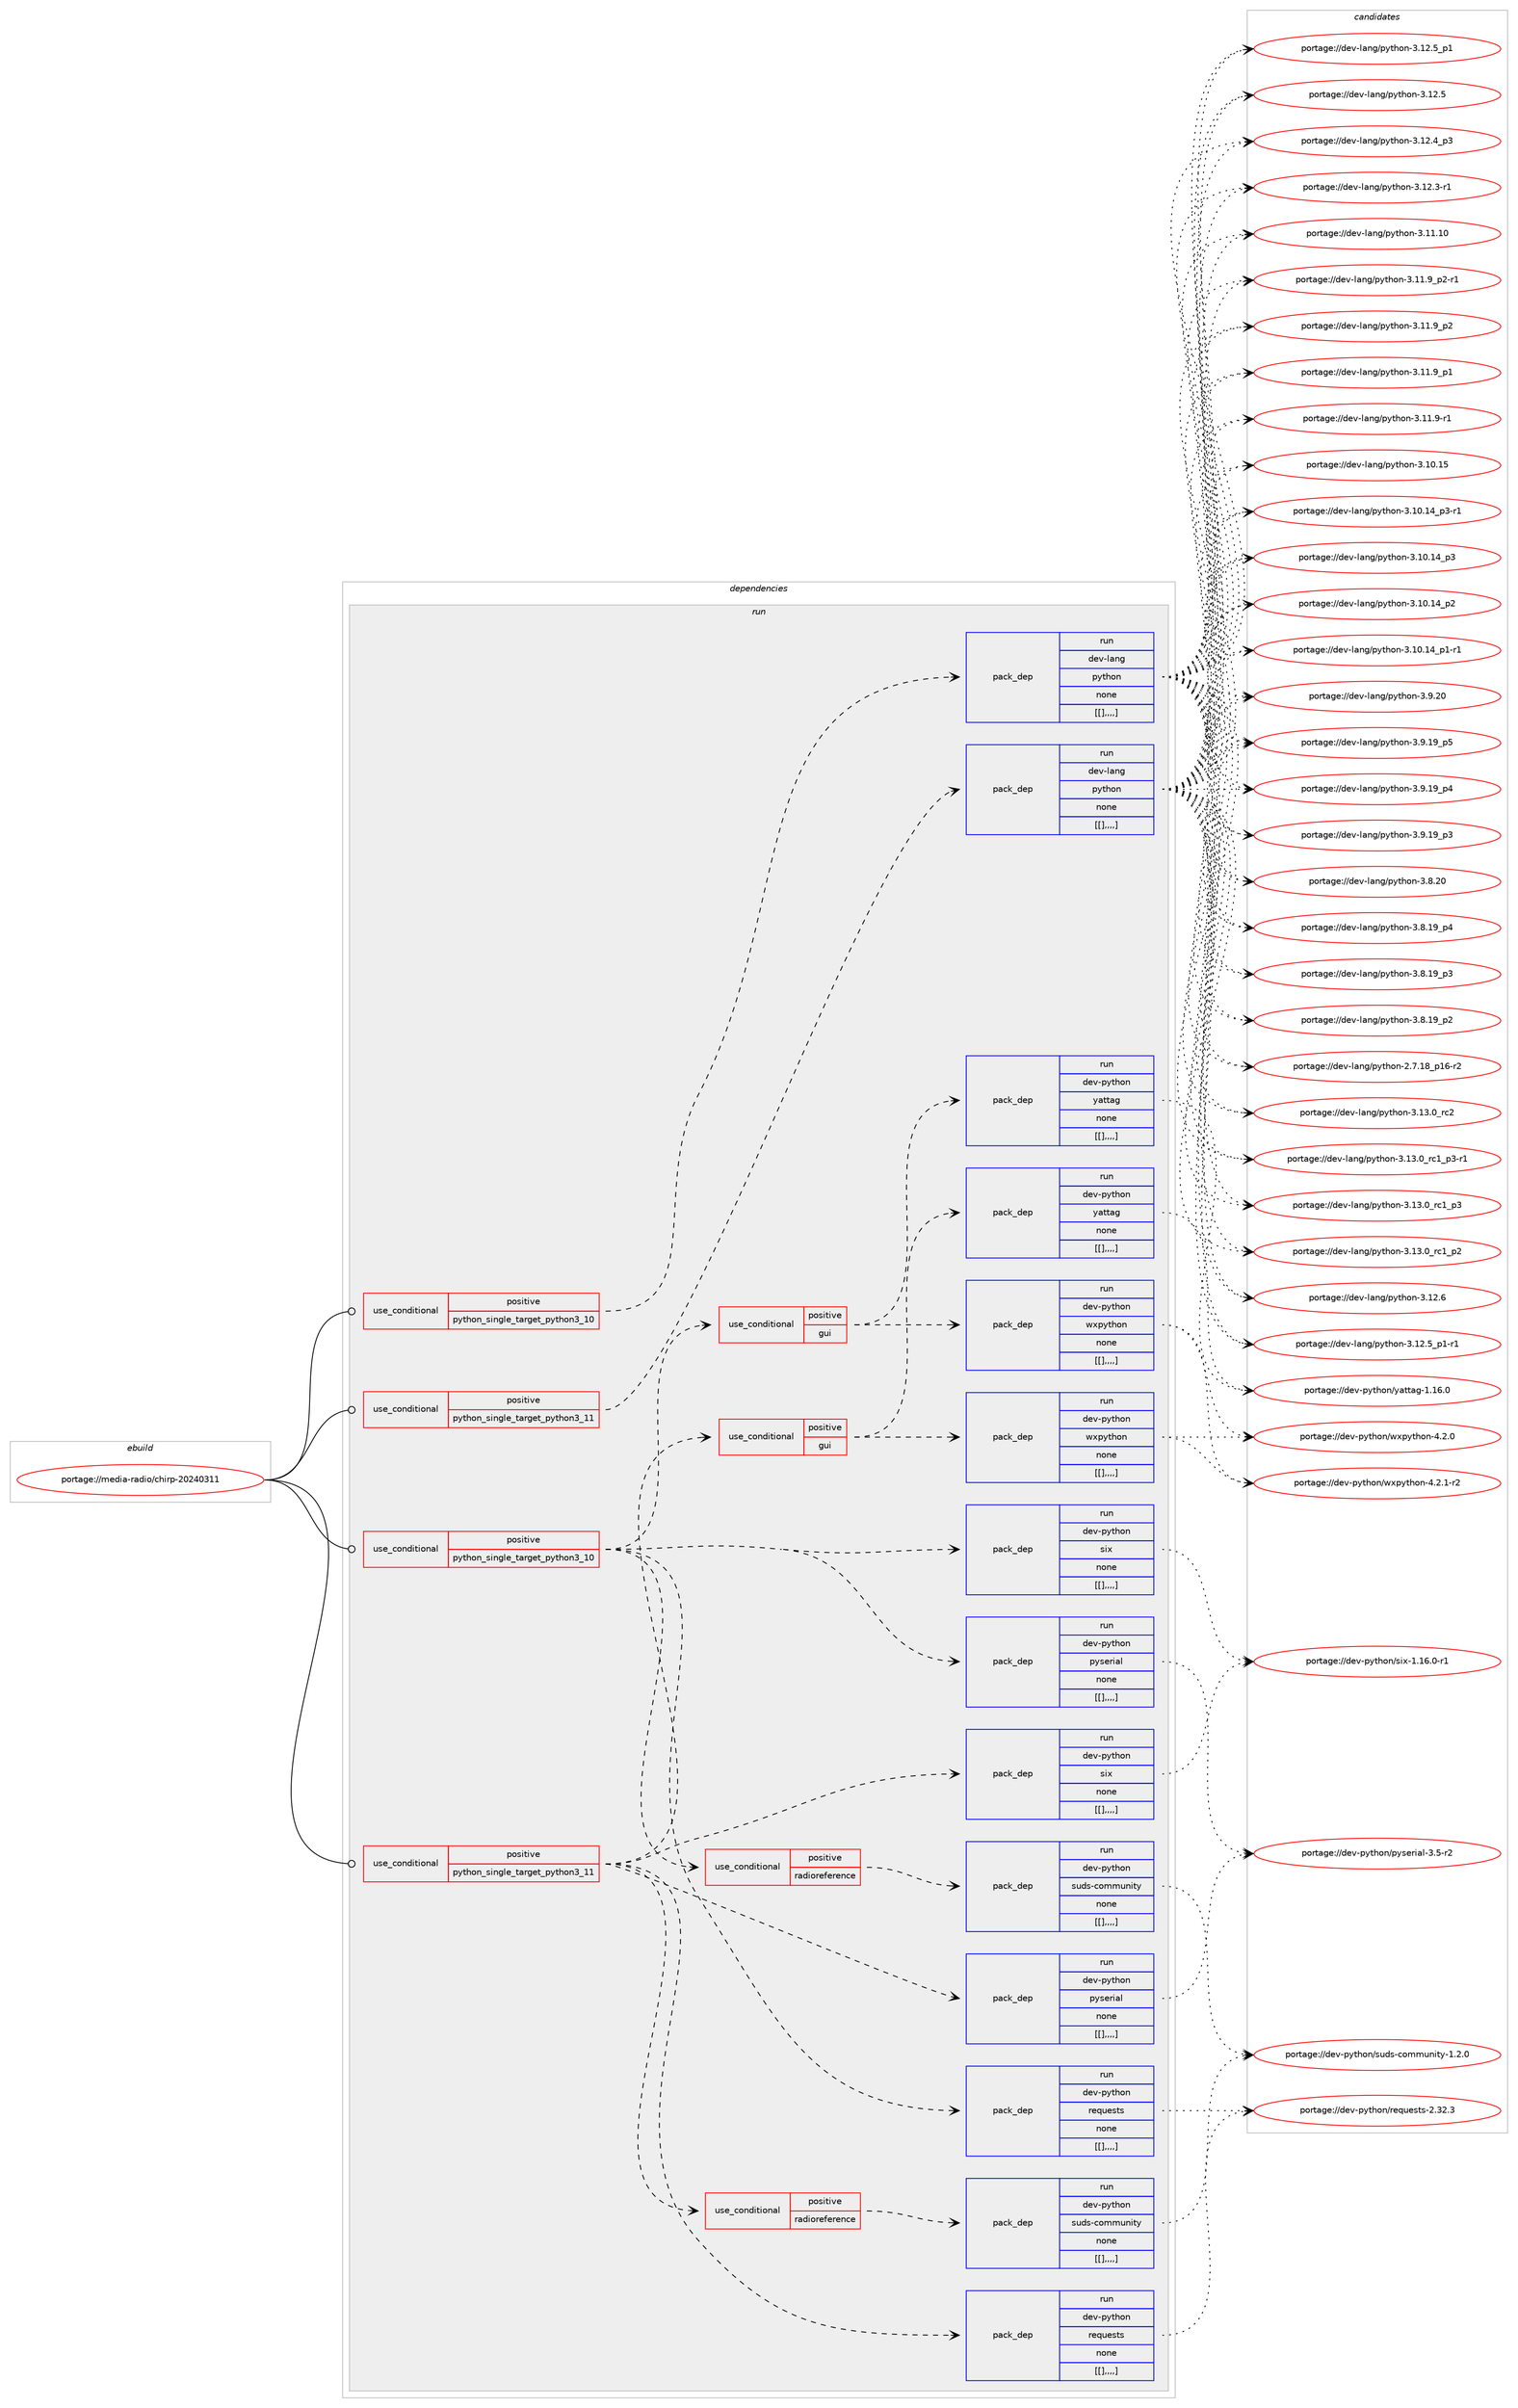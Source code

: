 digraph prolog {

# *************
# Graph options
# *************

newrank=true;
concentrate=true;
compound=true;
graph [rankdir=LR,fontname=Helvetica,fontsize=10,ranksep=1.5];#, ranksep=2.5, nodesep=0.2];
edge  [arrowhead=vee];
node  [fontname=Helvetica,fontsize=10];

# **********
# The ebuild
# **********

subgraph cluster_leftcol {
color=gray;
label=<<i>ebuild</i>>;
id [label="portage://media-radio/chirp-20240311", color=red, width=4, href="../media-radio/chirp-20240311.svg"];
}

# ****************
# The dependencies
# ****************

subgraph cluster_midcol {
color=gray;
label=<<i>dependencies</i>>;
subgraph cluster_compile {
fillcolor="#eeeeee";
style=filled;
label=<<i>compile</i>>;
}
subgraph cluster_compileandrun {
fillcolor="#eeeeee";
style=filled;
label=<<i>compile and run</i>>;
}
subgraph cluster_run {
fillcolor="#eeeeee";
style=filled;
label=<<i>run</i>>;
subgraph cond82583 {
dependency327728 [label=<<TABLE BORDER="0" CELLBORDER="1" CELLSPACING="0" CELLPADDING="4"><TR><TD ROWSPAN="3" CELLPADDING="10">use_conditional</TD></TR><TR><TD>positive</TD></TR><TR><TD>python_single_target_python3_10</TD></TR></TABLE>>, shape=none, color=red];
subgraph pack242561 {
dependency327729 [label=<<TABLE BORDER="0" CELLBORDER="1" CELLSPACING="0" CELLPADDING="4" WIDTH="220"><TR><TD ROWSPAN="6" CELLPADDING="30">pack_dep</TD></TR><TR><TD WIDTH="110">run</TD></TR><TR><TD>dev-lang</TD></TR><TR><TD>python</TD></TR><TR><TD>none</TD></TR><TR><TD>[[],,,,]</TD></TR></TABLE>>, shape=none, color=blue];
}
dependency327728:e -> dependency327729:w [weight=20,style="dashed",arrowhead="vee"];
}
id:e -> dependency327728:w [weight=20,style="solid",arrowhead="odot"];
subgraph cond82584 {
dependency327730 [label=<<TABLE BORDER="0" CELLBORDER="1" CELLSPACING="0" CELLPADDING="4"><TR><TD ROWSPAN="3" CELLPADDING="10">use_conditional</TD></TR><TR><TD>positive</TD></TR><TR><TD>python_single_target_python3_10</TD></TR></TABLE>>, shape=none, color=red];
subgraph pack242562 {
dependency327731 [label=<<TABLE BORDER="0" CELLBORDER="1" CELLSPACING="0" CELLPADDING="4" WIDTH="220"><TR><TD ROWSPAN="6" CELLPADDING="30">pack_dep</TD></TR><TR><TD WIDTH="110">run</TD></TR><TR><TD>dev-python</TD></TR><TR><TD>pyserial</TD></TR><TR><TD>none</TD></TR><TR><TD>[[],,,,]</TD></TR></TABLE>>, shape=none, color=blue];
}
dependency327730:e -> dependency327731:w [weight=20,style="dashed",arrowhead="vee"];
subgraph pack242563 {
dependency327732 [label=<<TABLE BORDER="0" CELLBORDER="1" CELLSPACING="0" CELLPADDING="4" WIDTH="220"><TR><TD ROWSPAN="6" CELLPADDING="30">pack_dep</TD></TR><TR><TD WIDTH="110">run</TD></TR><TR><TD>dev-python</TD></TR><TR><TD>requests</TD></TR><TR><TD>none</TD></TR><TR><TD>[[],,,,]</TD></TR></TABLE>>, shape=none, color=blue];
}
dependency327730:e -> dependency327732:w [weight=20,style="dashed",arrowhead="vee"];
subgraph pack242564 {
dependency327733 [label=<<TABLE BORDER="0" CELLBORDER="1" CELLSPACING="0" CELLPADDING="4" WIDTH="220"><TR><TD ROWSPAN="6" CELLPADDING="30">pack_dep</TD></TR><TR><TD WIDTH="110">run</TD></TR><TR><TD>dev-python</TD></TR><TR><TD>six</TD></TR><TR><TD>none</TD></TR><TR><TD>[[],,,,]</TD></TR></TABLE>>, shape=none, color=blue];
}
dependency327730:e -> dependency327733:w [weight=20,style="dashed",arrowhead="vee"];
subgraph cond82585 {
dependency327734 [label=<<TABLE BORDER="0" CELLBORDER="1" CELLSPACING="0" CELLPADDING="4"><TR><TD ROWSPAN="3" CELLPADDING="10">use_conditional</TD></TR><TR><TD>positive</TD></TR><TR><TD>gui</TD></TR></TABLE>>, shape=none, color=red];
subgraph pack242565 {
dependency327735 [label=<<TABLE BORDER="0" CELLBORDER="1" CELLSPACING="0" CELLPADDING="4" WIDTH="220"><TR><TD ROWSPAN="6" CELLPADDING="30">pack_dep</TD></TR><TR><TD WIDTH="110">run</TD></TR><TR><TD>dev-python</TD></TR><TR><TD>wxpython</TD></TR><TR><TD>none</TD></TR><TR><TD>[[],,,,]</TD></TR></TABLE>>, shape=none, color=blue];
}
dependency327734:e -> dependency327735:w [weight=20,style="dashed",arrowhead="vee"];
subgraph pack242566 {
dependency327736 [label=<<TABLE BORDER="0" CELLBORDER="1" CELLSPACING="0" CELLPADDING="4" WIDTH="220"><TR><TD ROWSPAN="6" CELLPADDING="30">pack_dep</TD></TR><TR><TD WIDTH="110">run</TD></TR><TR><TD>dev-python</TD></TR><TR><TD>yattag</TD></TR><TR><TD>none</TD></TR><TR><TD>[[],,,,]</TD></TR></TABLE>>, shape=none, color=blue];
}
dependency327734:e -> dependency327736:w [weight=20,style="dashed",arrowhead="vee"];
}
dependency327730:e -> dependency327734:w [weight=20,style="dashed",arrowhead="vee"];
subgraph cond82586 {
dependency327737 [label=<<TABLE BORDER="0" CELLBORDER="1" CELLSPACING="0" CELLPADDING="4"><TR><TD ROWSPAN="3" CELLPADDING="10">use_conditional</TD></TR><TR><TD>positive</TD></TR><TR><TD>radioreference</TD></TR></TABLE>>, shape=none, color=red];
subgraph pack242567 {
dependency327738 [label=<<TABLE BORDER="0" CELLBORDER="1" CELLSPACING="0" CELLPADDING="4" WIDTH="220"><TR><TD ROWSPAN="6" CELLPADDING="30">pack_dep</TD></TR><TR><TD WIDTH="110">run</TD></TR><TR><TD>dev-python</TD></TR><TR><TD>suds-community</TD></TR><TR><TD>none</TD></TR><TR><TD>[[],,,,]</TD></TR></TABLE>>, shape=none, color=blue];
}
dependency327737:e -> dependency327738:w [weight=20,style="dashed",arrowhead="vee"];
}
dependency327730:e -> dependency327737:w [weight=20,style="dashed",arrowhead="vee"];
}
id:e -> dependency327730:w [weight=20,style="solid",arrowhead="odot"];
subgraph cond82587 {
dependency327739 [label=<<TABLE BORDER="0" CELLBORDER="1" CELLSPACING="0" CELLPADDING="4"><TR><TD ROWSPAN="3" CELLPADDING="10">use_conditional</TD></TR><TR><TD>positive</TD></TR><TR><TD>python_single_target_python3_11</TD></TR></TABLE>>, shape=none, color=red];
subgraph pack242568 {
dependency327740 [label=<<TABLE BORDER="0" CELLBORDER="1" CELLSPACING="0" CELLPADDING="4" WIDTH="220"><TR><TD ROWSPAN="6" CELLPADDING="30">pack_dep</TD></TR><TR><TD WIDTH="110">run</TD></TR><TR><TD>dev-lang</TD></TR><TR><TD>python</TD></TR><TR><TD>none</TD></TR><TR><TD>[[],,,,]</TD></TR></TABLE>>, shape=none, color=blue];
}
dependency327739:e -> dependency327740:w [weight=20,style="dashed",arrowhead="vee"];
}
id:e -> dependency327739:w [weight=20,style="solid",arrowhead="odot"];
subgraph cond82588 {
dependency327741 [label=<<TABLE BORDER="0" CELLBORDER="1" CELLSPACING="0" CELLPADDING="4"><TR><TD ROWSPAN="3" CELLPADDING="10">use_conditional</TD></TR><TR><TD>positive</TD></TR><TR><TD>python_single_target_python3_11</TD></TR></TABLE>>, shape=none, color=red];
subgraph pack242569 {
dependency327742 [label=<<TABLE BORDER="0" CELLBORDER="1" CELLSPACING="0" CELLPADDING="4" WIDTH="220"><TR><TD ROWSPAN="6" CELLPADDING="30">pack_dep</TD></TR><TR><TD WIDTH="110">run</TD></TR><TR><TD>dev-python</TD></TR><TR><TD>pyserial</TD></TR><TR><TD>none</TD></TR><TR><TD>[[],,,,]</TD></TR></TABLE>>, shape=none, color=blue];
}
dependency327741:e -> dependency327742:w [weight=20,style="dashed",arrowhead="vee"];
subgraph pack242570 {
dependency327743 [label=<<TABLE BORDER="0" CELLBORDER="1" CELLSPACING="0" CELLPADDING="4" WIDTH="220"><TR><TD ROWSPAN="6" CELLPADDING="30">pack_dep</TD></TR><TR><TD WIDTH="110">run</TD></TR><TR><TD>dev-python</TD></TR><TR><TD>requests</TD></TR><TR><TD>none</TD></TR><TR><TD>[[],,,,]</TD></TR></TABLE>>, shape=none, color=blue];
}
dependency327741:e -> dependency327743:w [weight=20,style="dashed",arrowhead="vee"];
subgraph pack242571 {
dependency327744 [label=<<TABLE BORDER="0" CELLBORDER="1" CELLSPACING="0" CELLPADDING="4" WIDTH="220"><TR><TD ROWSPAN="6" CELLPADDING="30">pack_dep</TD></TR><TR><TD WIDTH="110">run</TD></TR><TR><TD>dev-python</TD></TR><TR><TD>six</TD></TR><TR><TD>none</TD></TR><TR><TD>[[],,,,]</TD></TR></TABLE>>, shape=none, color=blue];
}
dependency327741:e -> dependency327744:w [weight=20,style="dashed",arrowhead="vee"];
subgraph cond82589 {
dependency327745 [label=<<TABLE BORDER="0" CELLBORDER="1" CELLSPACING="0" CELLPADDING="4"><TR><TD ROWSPAN="3" CELLPADDING="10">use_conditional</TD></TR><TR><TD>positive</TD></TR><TR><TD>gui</TD></TR></TABLE>>, shape=none, color=red];
subgraph pack242572 {
dependency327746 [label=<<TABLE BORDER="0" CELLBORDER="1" CELLSPACING="0" CELLPADDING="4" WIDTH="220"><TR><TD ROWSPAN="6" CELLPADDING="30">pack_dep</TD></TR><TR><TD WIDTH="110">run</TD></TR><TR><TD>dev-python</TD></TR><TR><TD>wxpython</TD></TR><TR><TD>none</TD></TR><TR><TD>[[],,,,]</TD></TR></TABLE>>, shape=none, color=blue];
}
dependency327745:e -> dependency327746:w [weight=20,style="dashed",arrowhead="vee"];
subgraph pack242573 {
dependency327747 [label=<<TABLE BORDER="0" CELLBORDER="1" CELLSPACING="0" CELLPADDING="4" WIDTH="220"><TR><TD ROWSPAN="6" CELLPADDING="30">pack_dep</TD></TR><TR><TD WIDTH="110">run</TD></TR><TR><TD>dev-python</TD></TR><TR><TD>yattag</TD></TR><TR><TD>none</TD></TR><TR><TD>[[],,,,]</TD></TR></TABLE>>, shape=none, color=blue];
}
dependency327745:e -> dependency327747:w [weight=20,style="dashed",arrowhead="vee"];
}
dependency327741:e -> dependency327745:w [weight=20,style="dashed",arrowhead="vee"];
subgraph cond82590 {
dependency327748 [label=<<TABLE BORDER="0" CELLBORDER="1" CELLSPACING="0" CELLPADDING="4"><TR><TD ROWSPAN="3" CELLPADDING="10">use_conditional</TD></TR><TR><TD>positive</TD></TR><TR><TD>radioreference</TD></TR></TABLE>>, shape=none, color=red];
subgraph pack242574 {
dependency327749 [label=<<TABLE BORDER="0" CELLBORDER="1" CELLSPACING="0" CELLPADDING="4" WIDTH="220"><TR><TD ROWSPAN="6" CELLPADDING="30">pack_dep</TD></TR><TR><TD WIDTH="110">run</TD></TR><TR><TD>dev-python</TD></TR><TR><TD>suds-community</TD></TR><TR><TD>none</TD></TR><TR><TD>[[],,,,]</TD></TR></TABLE>>, shape=none, color=blue];
}
dependency327748:e -> dependency327749:w [weight=20,style="dashed",arrowhead="vee"];
}
dependency327741:e -> dependency327748:w [weight=20,style="dashed",arrowhead="vee"];
}
id:e -> dependency327741:w [weight=20,style="solid",arrowhead="odot"];
}
}

# **************
# The candidates
# **************

subgraph cluster_choices {
rank=same;
color=gray;
label=<<i>candidates</i>>;

subgraph choice242561 {
color=black;
nodesep=1;
choice10010111845108971101034711212111610411111045514649514648951149950 [label="portage://dev-lang/python-3.13.0_rc2", color=red, width=4,href="../dev-lang/python-3.13.0_rc2.svg"];
choice1001011184510897110103471121211161041111104551464951464895114994995112514511449 [label="portage://dev-lang/python-3.13.0_rc1_p3-r1", color=red, width=4,href="../dev-lang/python-3.13.0_rc1_p3-r1.svg"];
choice100101118451089711010347112121116104111110455146495146489511499499511251 [label="portage://dev-lang/python-3.13.0_rc1_p3", color=red, width=4,href="../dev-lang/python-3.13.0_rc1_p3.svg"];
choice100101118451089711010347112121116104111110455146495146489511499499511250 [label="portage://dev-lang/python-3.13.0_rc1_p2", color=red, width=4,href="../dev-lang/python-3.13.0_rc1_p2.svg"];
choice10010111845108971101034711212111610411111045514649504654 [label="portage://dev-lang/python-3.12.6", color=red, width=4,href="../dev-lang/python-3.12.6.svg"];
choice1001011184510897110103471121211161041111104551464950465395112494511449 [label="portage://dev-lang/python-3.12.5_p1-r1", color=red, width=4,href="../dev-lang/python-3.12.5_p1-r1.svg"];
choice100101118451089711010347112121116104111110455146495046539511249 [label="portage://dev-lang/python-3.12.5_p1", color=red, width=4,href="../dev-lang/python-3.12.5_p1.svg"];
choice10010111845108971101034711212111610411111045514649504653 [label="portage://dev-lang/python-3.12.5", color=red, width=4,href="../dev-lang/python-3.12.5.svg"];
choice100101118451089711010347112121116104111110455146495046529511251 [label="portage://dev-lang/python-3.12.4_p3", color=red, width=4,href="../dev-lang/python-3.12.4_p3.svg"];
choice100101118451089711010347112121116104111110455146495046514511449 [label="portage://dev-lang/python-3.12.3-r1", color=red, width=4,href="../dev-lang/python-3.12.3-r1.svg"];
choice1001011184510897110103471121211161041111104551464949464948 [label="portage://dev-lang/python-3.11.10", color=red, width=4,href="../dev-lang/python-3.11.10.svg"];
choice1001011184510897110103471121211161041111104551464949465795112504511449 [label="portage://dev-lang/python-3.11.9_p2-r1", color=red, width=4,href="../dev-lang/python-3.11.9_p2-r1.svg"];
choice100101118451089711010347112121116104111110455146494946579511250 [label="portage://dev-lang/python-3.11.9_p2", color=red, width=4,href="../dev-lang/python-3.11.9_p2.svg"];
choice100101118451089711010347112121116104111110455146494946579511249 [label="portage://dev-lang/python-3.11.9_p1", color=red, width=4,href="../dev-lang/python-3.11.9_p1.svg"];
choice100101118451089711010347112121116104111110455146494946574511449 [label="portage://dev-lang/python-3.11.9-r1", color=red, width=4,href="../dev-lang/python-3.11.9-r1.svg"];
choice1001011184510897110103471121211161041111104551464948464953 [label="portage://dev-lang/python-3.10.15", color=red, width=4,href="../dev-lang/python-3.10.15.svg"];
choice100101118451089711010347112121116104111110455146494846495295112514511449 [label="portage://dev-lang/python-3.10.14_p3-r1", color=red, width=4,href="../dev-lang/python-3.10.14_p3-r1.svg"];
choice10010111845108971101034711212111610411111045514649484649529511251 [label="portage://dev-lang/python-3.10.14_p3", color=red, width=4,href="../dev-lang/python-3.10.14_p3.svg"];
choice10010111845108971101034711212111610411111045514649484649529511250 [label="portage://dev-lang/python-3.10.14_p2", color=red, width=4,href="../dev-lang/python-3.10.14_p2.svg"];
choice100101118451089711010347112121116104111110455146494846495295112494511449 [label="portage://dev-lang/python-3.10.14_p1-r1", color=red, width=4,href="../dev-lang/python-3.10.14_p1-r1.svg"];
choice10010111845108971101034711212111610411111045514657465048 [label="portage://dev-lang/python-3.9.20", color=red, width=4,href="../dev-lang/python-3.9.20.svg"];
choice100101118451089711010347112121116104111110455146574649579511253 [label="portage://dev-lang/python-3.9.19_p5", color=red, width=4,href="../dev-lang/python-3.9.19_p5.svg"];
choice100101118451089711010347112121116104111110455146574649579511252 [label="portage://dev-lang/python-3.9.19_p4", color=red, width=4,href="../dev-lang/python-3.9.19_p4.svg"];
choice100101118451089711010347112121116104111110455146574649579511251 [label="portage://dev-lang/python-3.9.19_p3", color=red, width=4,href="../dev-lang/python-3.9.19_p3.svg"];
choice10010111845108971101034711212111610411111045514656465048 [label="portage://dev-lang/python-3.8.20", color=red, width=4,href="../dev-lang/python-3.8.20.svg"];
choice100101118451089711010347112121116104111110455146564649579511252 [label="portage://dev-lang/python-3.8.19_p4", color=red, width=4,href="../dev-lang/python-3.8.19_p4.svg"];
choice100101118451089711010347112121116104111110455146564649579511251 [label="portage://dev-lang/python-3.8.19_p3", color=red, width=4,href="../dev-lang/python-3.8.19_p3.svg"];
choice100101118451089711010347112121116104111110455146564649579511250 [label="portage://dev-lang/python-3.8.19_p2", color=red, width=4,href="../dev-lang/python-3.8.19_p2.svg"];
choice100101118451089711010347112121116104111110455046554649569511249544511450 [label="portage://dev-lang/python-2.7.18_p16-r2", color=red, width=4,href="../dev-lang/python-2.7.18_p16-r2.svg"];
dependency327729:e -> choice10010111845108971101034711212111610411111045514649514648951149950:w [style=dotted,weight="100"];
dependency327729:e -> choice1001011184510897110103471121211161041111104551464951464895114994995112514511449:w [style=dotted,weight="100"];
dependency327729:e -> choice100101118451089711010347112121116104111110455146495146489511499499511251:w [style=dotted,weight="100"];
dependency327729:e -> choice100101118451089711010347112121116104111110455146495146489511499499511250:w [style=dotted,weight="100"];
dependency327729:e -> choice10010111845108971101034711212111610411111045514649504654:w [style=dotted,weight="100"];
dependency327729:e -> choice1001011184510897110103471121211161041111104551464950465395112494511449:w [style=dotted,weight="100"];
dependency327729:e -> choice100101118451089711010347112121116104111110455146495046539511249:w [style=dotted,weight="100"];
dependency327729:e -> choice10010111845108971101034711212111610411111045514649504653:w [style=dotted,weight="100"];
dependency327729:e -> choice100101118451089711010347112121116104111110455146495046529511251:w [style=dotted,weight="100"];
dependency327729:e -> choice100101118451089711010347112121116104111110455146495046514511449:w [style=dotted,weight="100"];
dependency327729:e -> choice1001011184510897110103471121211161041111104551464949464948:w [style=dotted,weight="100"];
dependency327729:e -> choice1001011184510897110103471121211161041111104551464949465795112504511449:w [style=dotted,weight="100"];
dependency327729:e -> choice100101118451089711010347112121116104111110455146494946579511250:w [style=dotted,weight="100"];
dependency327729:e -> choice100101118451089711010347112121116104111110455146494946579511249:w [style=dotted,weight="100"];
dependency327729:e -> choice100101118451089711010347112121116104111110455146494946574511449:w [style=dotted,weight="100"];
dependency327729:e -> choice1001011184510897110103471121211161041111104551464948464953:w [style=dotted,weight="100"];
dependency327729:e -> choice100101118451089711010347112121116104111110455146494846495295112514511449:w [style=dotted,weight="100"];
dependency327729:e -> choice10010111845108971101034711212111610411111045514649484649529511251:w [style=dotted,weight="100"];
dependency327729:e -> choice10010111845108971101034711212111610411111045514649484649529511250:w [style=dotted,weight="100"];
dependency327729:e -> choice100101118451089711010347112121116104111110455146494846495295112494511449:w [style=dotted,weight="100"];
dependency327729:e -> choice10010111845108971101034711212111610411111045514657465048:w [style=dotted,weight="100"];
dependency327729:e -> choice100101118451089711010347112121116104111110455146574649579511253:w [style=dotted,weight="100"];
dependency327729:e -> choice100101118451089711010347112121116104111110455146574649579511252:w [style=dotted,weight="100"];
dependency327729:e -> choice100101118451089711010347112121116104111110455146574649579511251:w [style=dotted,weight="100"];
dependency327729:e -> choice10010111845108971101034711212111610411111045514656465048:w [style=dotted,weight="100"];
dependency327729:e -> choice100101118451089711010347112121116104111110455146564649579511252:w [style=dotted,weight="100"];
dependency327729:e -> choice100101118451089711010347112121116104111110455146564649579511251:w [style=dotted,weight="100"];
dependency327729:e -> choice100101118451089711010347112121116104111110455146564649579511250:w [style=dotted,weight="100"];
dependency327729:e -> choice100101118451089711010347112121116104111110455046554649569511249544511450:w [style=dotted,weight="100"];
}
subgraph choice242562 {
color=black;
nodesep=1;
choice100101118451121211161041111104711212111510111410597108455146534511450 [label="portage://dev-python/pyserial-3.5-r2", color=red, width=4,href="../dev-python/pyserial-3.5-r2.svg"];
dependency327731:e -> choice100101118451121211161041111104711212111510111410597108455146534511450:w [style=dotted,weight="100"];
}
subgraph choice242563 {
color=black;
nodesep=1;
choice100101118451121211161041111104711410111311710111511611545504651504651 [label="portage://dev-python/requests-2.32.3", color=red, width=4,href="../dev-python/requests-2.32.3.svg"];
dependency327732:e -> choice100101118451121211161041111104711410111311710111511611545504651504651:w [style=dotted,weight="100"];
}
subgraph choice242564 {
color=black;
nodesep=1;
choice1001011184511212111610411111047115105120454946495446484511449 [label="portage://dev-python/six-1.16.0-r1", color=red, width=4,href="../dev-python/six-1.16.0-r1.svg"];
dependency327733:e -> choice1001011184511212111610411111047115105120454946495446484511449:w [style=dotted,weight="100"];
}
subgraph choice242565 {
color=black;
nodesep=1;
choice10010111845112121116104111110471191201121211161041111104552465046494511450 [label="portage://dev-python/wxpython-4.2.1-r2", color=red, width=4,href="../dev-python/wxpython-4.2.1-r2.svg"];
choice1001011184511212111610411111047119120112121116104111110455246504648 [label="portage://dev-python/wxpython-4.2.0", color=red, width=4,href="../dev-python/wxpython-4.2.0.svg"];
dependency327735:e -> choice10010111845112121116104111110471191201121211161041111104552465046494511450:w [style=dotted,weight="100"];
dependency327735:e -> choice1001011184511212111610411111047119120112121116104111110455246504648:w [style=dotted,weight="100"];
}
subgraph choice242566 {
color=black;
nodesep=1;
choice1001011184511212111610411111047121971161169710345494649544648 [label="portage://dev-python/yattag-1.16.0", color=red, width=4,href="../dev-python/yattag-1.16.0.svg"];
dependency327736:e -> choice1001011184511212111610411111047121971161169710345494649544648:w [style=dotted,weight="100"];
}
subgraph choice242567 {
color=black;
nodesep=1;
choice10010111845112121116104111110471151171001154599111109109117110105116121454946504648 [label="portage://dev-python/suds-community-1.2.0", color=red, width=4,href="../dev-python/suds-community-1.2.0.svg"];
dependency327738:e -> choice10010111845112121116104111110471151171001154599111109109117110105116121454946504648:w [style=dotted,weight="100"];
}
subgraph choice242568 {
color=black;
nodesep=1;
choice10010111845108971101034711212111610411111045514649514648951149950 [label="portage://dev-lang/python-3.13.0_rc2", color=red, width=4,href="../dev-lang/python-3.13.0_rc2.svg"];
choice1001011184510897110103471121211161041111104551464951464895114994995112514511449 [label="portage://dev-lang/python-3.13.0_rc1_p3-r1", color=red, width=4,href="../dev-lang/python-3.13.0_rc1_p3-r1.svg"];
choice100101118451089711010347112121116104111110455146495146489511499499511251 [label="portage://dev-lang/python-3.13.0_rc1_p3", color=red, width=4,href="../dev-lang/python-3.13.0_rc1_p3.svg"];
choice100101118451089711010347112121116104111110455146495146489511499499511250 [label="portage://dev-lang/python-3.13.0_rc1_p2", color=red, width=4,href="../dev-lang/python-3.13.0_rc1_p2.svg"];
choice10010111845108971101034711212111610411111045514649504654 [label="portage://dev-lang/python-3.12.6", color=red, width=4,href="../dev-lang/python-3.12.6.svg"];
choice1001011184510897110103471121211161041111104551464950465395112494511449 [label="portage://dev-lang/python-3.12.5_p1-r1", color=red, width=4,href="../dev-lang/python-3.12.5_p1-r1.svg"];
choice100101118451089711010347112121116104111110455146495046539511249 [label="portage://dev-lang/python-3.12.5_p1", color=red, width=4,href="../dev-lang/python-3.12.5_p1.svg"];
choice10010111845108971101034711212111610411111045514649504653 [label="portage://dev-lang/python-3.12.5", color=red, width=4,href="../dev-lang/python-3.12.5.svg"];
choice100101118451089711010347112121116104111110455146495046529511251 [label="portage://dev-lang/python-3.12.4_p3", color=red, width=4,href="../dev-lang/python-3.12.4_p3.svg"];
choice100101118451089711010347112121116104111110455146495046514511449 [label="portage://dev-lang/python-3.12.3-r1", color=red, width=4,href="../dev-lang/python-3.12.3-r1.svg"];
choice1001011184510897110103471121211161041111104551464949464948 [label="portage://dev-lang/python-3.11.10", color=red, width=4,href="../dev-lang/python-3.11.10.svg"];
choice1001011184510897110103471121211161041111104551464949465795112504511449 [label="portage://dev-lang/python-3.11.9_p2-r1", color=red, width=4,href="../dev-lang/python-3.11.9_p2-r1.svg"];
choice100101118451089711010347112121116104111110455146494946579511250 [label="portage://dev-lang/python-3.11.9_p2", color=red, width=4,href="../dev-lang/python-3.11.9_p2.svg"];
choice100101118451089711010347112121116104111110455146494946579511249 [label="portage://dev-lang/python-3.11.9_p1", color=red, width=4,href="../dev-lang/python-3.11.9_p1.svg"];
choice100101118451089711010347112121116104111110455146494946574511449 [label="portage://dev-lang/python-3.11.9-r1", color=red, width=4,href="../dev-lang/python-3.11.9-r1.svg"];
choice1001011184510897110103471121211161041111104551464948464953 [label="portage://dev-lang/python-3.10.15", color=red, width=4,href="../dev-lang/python-3.10.15.svg"];
choice100101118451089711010347112121116104111110455146494846495295112514511449 [label="portage://dev-lang/python-3.10.14_p3-r1", color=red, width=4,href="../dev-lang/python-3.10.14_p3-r1.svg"];
choice10010111845108971101034711212111610411111045514649484649529511251 [label="portage://dev-lang/python-3.10.14_p3", color=red, width=4,href="../dev-lang/python-3.10.14_p3.svg"];
choice10010111845108971101034711212111610411111045514649484649529511250 [label="portage://dev-lang/python-3.10.14_p2", color=red, width=4,href="../dev-lang/python-3.10.14_p2.svg"];
choice100101118451089711010347112121116104111110455146494846495295112494511449 [label="portage://dev-lang/python-3.10.14_p1-r1", color=red, width=4,href="../dev-lang/python-3.10.14_p1-r1.svg"];
choice10010111845108971101034711212111610411111045514657465048 [label="portage://dev-lang/python-3.9.20", color=red, width=4,href="../dev-lang/python-3.9.20.svg"];
choice100101118451089711010347112121116104111110455146574649579511253 [label="portage://dev-lang/python-3.9.19_p5", color=red, width=4,href="../dev-lang/python-3.9.19_p5.svg"];
choice100101118451089711010347112121116104111110455146574649579511252 [label="portage://dev-lang/python-3.9.19_p4", color=red, width=4,href="../dev-lang/python-3.9.19_p4.svg"];
choice100101118451089711010347112121116104111110455146574649579511251 [label="portage://dev-lang/python-3.9.19_p3", color=red, width=4,href="../dev-lang/python-3.9.19_p3.svg"];
choice10010111845108971101034711212111610411111045514656465048 [label="portage://dev-lang/python-3.8.20", color=red, width=4,href="../dev-lang/python-3.8.20.svg"];
choice100101118451089711010347112121116104111110455146564649579511252 [label="portage://dev-lang/python-3.8.19_p4", color=red, width=4,href="../dev-lang/python-3.8.19_p4.svg"];
choice100101118451089711010347112121116104111110455146564649579511251 [label="portage://dev-lang/python-3.8.19_p3", color=red, width=4,href="../dev-lang/python-3.8.19_p3.svg"];
choice100101118451089711010347112121116104111110455146564649579511250 [label="portage://dev-lang/python-3.8.19_p2", color=red, width=4,href="../dev-lang/python-3.8.19_p2.svg"];
choice100101118451089711010347112121116104111110455046554649569511249544511450 [label="portage://dev-lang/python-2.7.18_p16-r2", color=red, width=4,href="../dev-lang/python-2.7.18_p16-r2.svg"];
dependency327740:e -> choice10010111845108971101034711212111610411111045514649514648951149950:w [style=dotted,weight="100"];
dependency327740:e -> choice1001011184510897110103471121211161041111104551464951464895114994995112514511449:w [style=dotted,weight="100"];
dependency327740:e -> choice100101118451089711010347112121116104111110455146495146489511499499511251:w [style=dotted,weight="100"];
dependency327740:e -> choice100101118451089711010347112121116104111110455146495146489511499499511250:w [style=dotted,weight="100"];
dependency327740:e -> choice10010111845108971101034711212111610411111045514649504654:w [style=dotted,weight="100"];
dependency327740:e -> choice1001011184510897110103471121211161041111104551464950465395112494511449:w [style=dotted,weight="100"];
dependency327740:e -> choice100101118451089711010347112121116104111110455146495046539511249:w [style=dotted,weight="100"];
dependency327740:e -> choice10010111845108971101034711212111610411111045514649504653:w [style=dotted,weight="100"];
dependency327740:e -> choice100101118451089711010347112121116104111110455146495046529511251:w [style=dotted,weight="100"];
dependency327740:e -> choice100101118451089711010347112121116104111110455146495046514511449:w [style=dotted,weight="100"];
dependency327740:e -> choice1001011184510897110103471121211161041111104551464949464948:w [style=dotted,weight="100"];
dependency327740:e -> choice1001011184510897110103471121211161041111104551464949465795112504511449:w [style=dotted,weight="100"];
dependency327740:e -> choice100101118451089711010347112121116104111110455146494946579511250:w [style=dotted,weight="100"];
dependency327740:e -> choice100101118451089711010347112121116104111110455146494946579511249:w [style=dotted,weight="100"];
dependency327740:e -> choice100101118451089711010347112121116104111110455146494946574511449:w [style=dotted,weight="100"];
dependency327740:e -> choice1001011184510897110103471121211161041111104551464948464953:w [style=dotted,weight="100"];
dependency327740:e -> choice100101118451089711010347112121116104111110455146494846495295112514511449:w [style=dotted,weight="100"];
dependency327740:e -> choice10010111845108971101034711212111610411111045514649484649529511251:w [style=dotted,weight="100"];
dependency327740:e -> choice10010111845108971101034711212111610411111045514649484649529511250:w [style=dotted,weight="100"];
dependency327740:e -> choice100101118451089711010347112121116104111110455146494846495295112494511449:w [style=dotted,weight="100"];
dependency327740:e -> choice10010111845108971101034711212111610411111045514657465048:w [style=dotted,weight="100"];
dependency327740:e -> choice100101118451089711010347112121116104111110455146574649579511253:w [style=dotted,weight="100"];
dependency327740:e -> choice100101118451089711010347112121116104111110455146574649579511252:w [style=dotted,weight="100"];
dependency327740:e -> choice100101118451089711010347112121116104111110455146574649579511251:w [style=dotted,weight="100"];
dependency327740:e -> choice10010111845108971101034711212111610411111045514656465048:w [style=dotted,weight="100"];
dependency327740:e -> choice100101118451089711010347112121116104111110455146564649579511252:w [style=dotted,weight="100"];
dependency327740:e -> choice100101118451089711010347112121116104111110455146564649579511251:w [style=dotted,weight="100"];
dependency327740:e -> choice100101118451089711010347112121116104111110455146564649579511250:w [style=dotted,weight="100"];
dependency327740:e -> choice100101118451089711010347112121116104111110455046554649569511249544511450:w [style=dotted,weight="100"];
}
subgraph choice242569 {
color=black;
nodesep=1;
choice100101118451121211161041111104711212111510111410597108455146534511450 [label="portage://dev-python/pyserial-3.5-r2", color=red, width=4,href="../dev-python/pyserial-3.5-r2.svg"];
dependency327742:e -> choice100101118451121211161041111104711212111510111410597108455146534511450:w [style=dotted,weight="100"];
}
subgraph choice242570 {
color=black;
nodesep=1;
choice100101118451121211161041111104711410111311710111511611545504651504651 [label="portage://dev-python/requests-2.32.3", color=red, width=4,href="../dev-python/requests-2.32.3.svg"];
dependency327743:e -> choice100101118451121211161041111104711410111311710111511611545504651504651:w [style=dotted,weight="100"];
}
subgraph choice242571 {
color=black;
nodesep=1;
choice1001011184511212111610411111047115105120454946495446484511449 [label="portage://dev-python/six-1.16.0-r1", color=red, width=4,href="../dev-python/six-1.16.0-r1.svg"];
dependency327744:e -> choice1001011184511212111610411111047115105120454946495446484511449:w [style=dotted,weight="100"];
}
subgraph choice242572 {
color=black;
nodesep=1;
choice10010111845112121116104111110471191201121211161041111104552465046494511450 [label="portage://dev-python/wxpython-4.2.1-r2", color=red, width=4,href="../dev-python/wxpython-4.2.1-r2.svg"];
choice1001011184511212111610411111047119120112121116104111110455246504648 [label="portage://dev-python/wxpython-4.2.0", color=red, width=4,href="../dev-python/wxpython-4.2.0.svg"];
dependency327746:e -> choice10010111845112121116104111110471191201121211161041111104552465046494511450:w [style=dotted,weight="100"];
dependency327746:e -> choice1001011184511212111610411111047119120112121116104111110455246504648:w [style=dotted,weight="100"];
}
subgraph choice242573 {
color=black;
nodesep=1;
choice1001011184511212111610411111047121971161169710345494649544648 [label="portage://dev-python/yattag-1.16.0", color=red, width=4,href="../dev-python/yattag-1.16.0.svg"];
dependency327747:e -> choice1001011184511212111610411111047121971161169710345494649544648:w [style=dotted,weight="100"];
}
subgraph choice242574 {
color=black;
nodesep=1;
choice10010111845112121116104111110471151171001154599111109109117110105116121454946504648 [label="portage://dev-python/suds-community-1.2.0", color=red, width=4,href="../dev-python/suds-community-1.2.0.svg"];
dependency327749:e -> choice10010111845112121116104111110471151171001154599111109109117110105116121454946504648:w [style=dotted,weight="100"];
}
}

}
